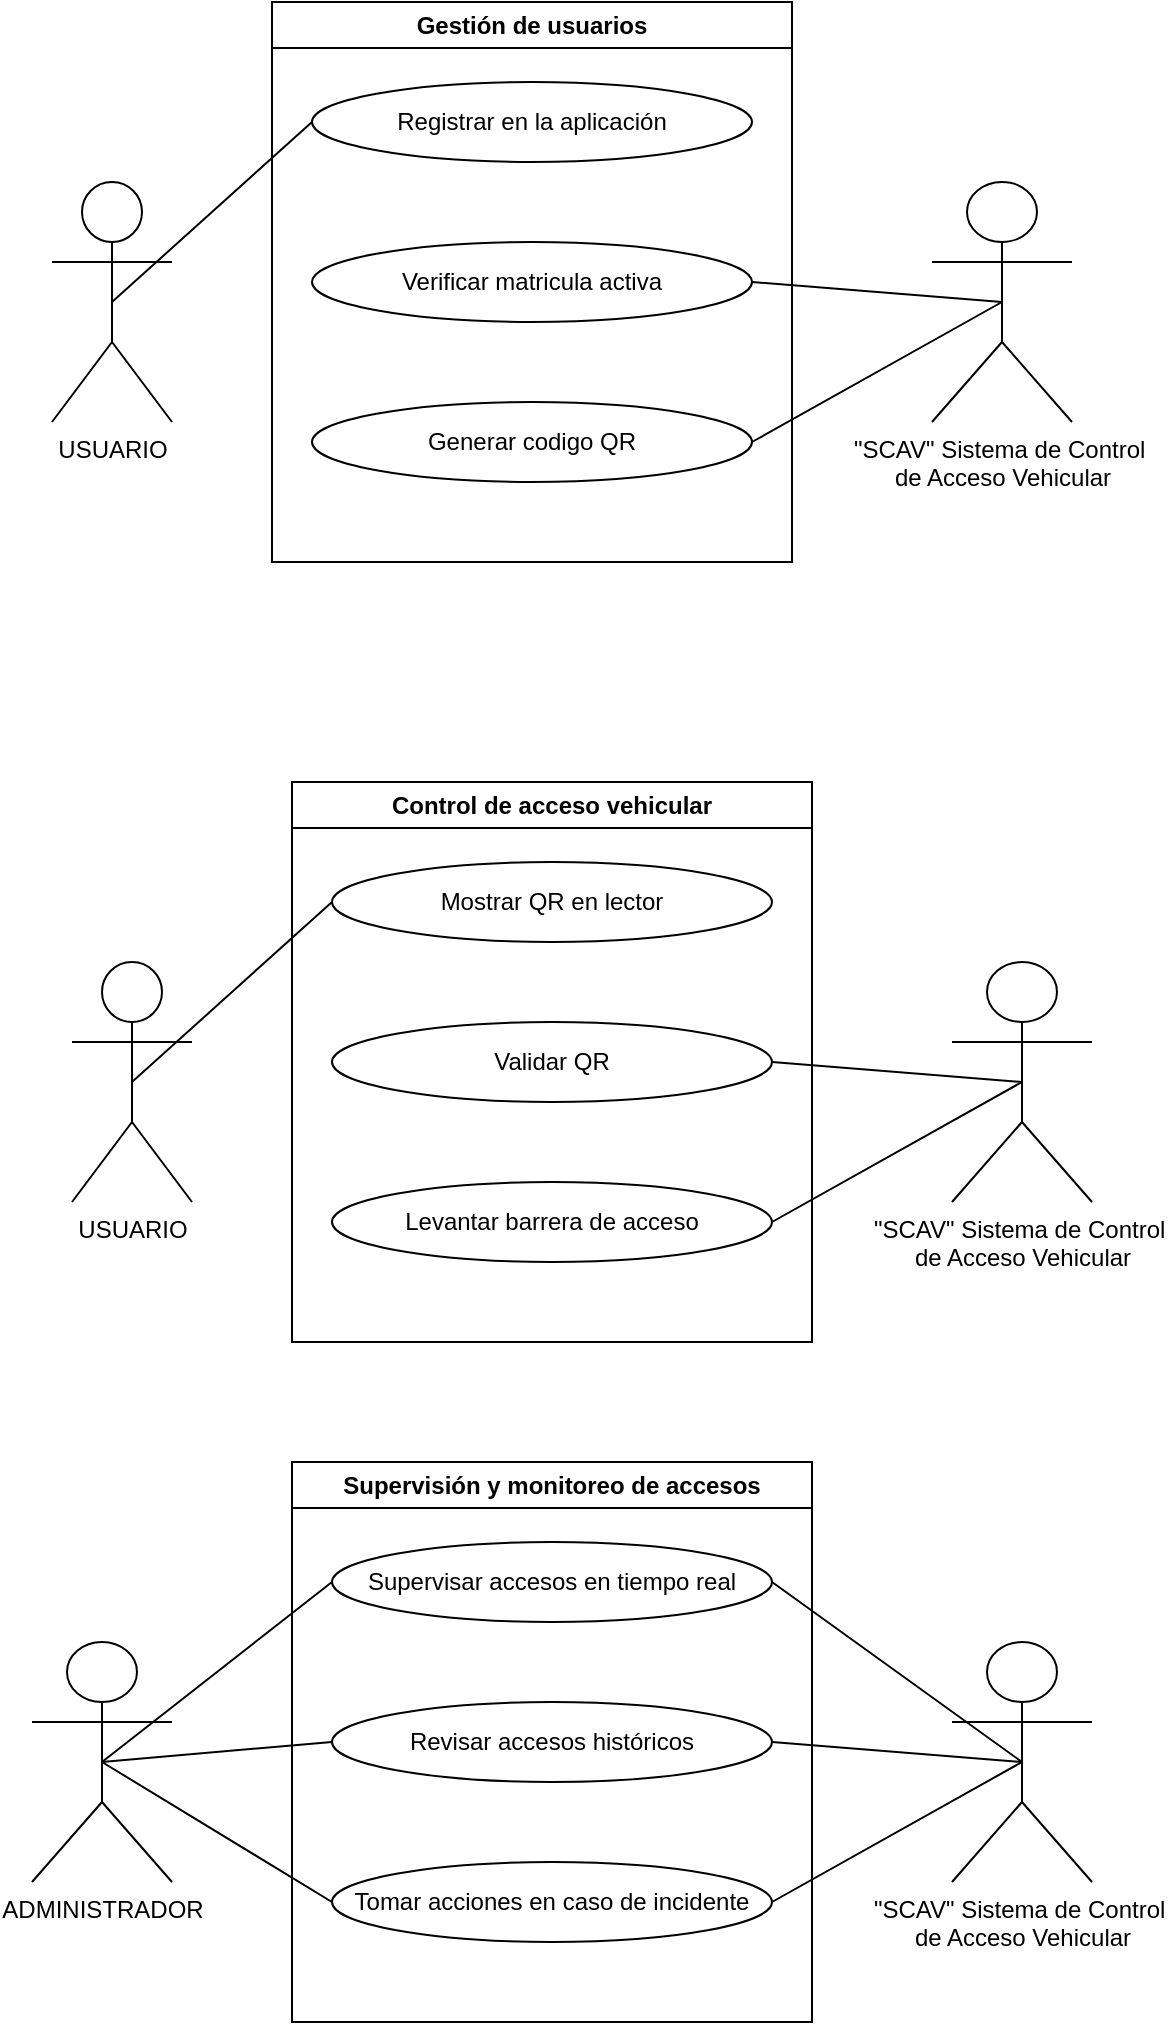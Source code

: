 <mxfile version="24.7.14">
  <diagram name="Página-1" id="TQZprnfnf7Vf5yxd3xPg">
    <mxGraphModel dx="1079" dy="443" grid="1" gridSize="10" guides="1" tooltips="1" connect="1" arrows="1" fold="1" page="1" pageScale="1" pageWidth="827" pageHeight="1169" math="0" shadow="0">
      <root>
        <mxCell id="0" />
        <mxCell id="1" parent="0" />
        <mxCell id="3hQ2opuRbN6ydnOgknrT-1" value="USUARIO" style="shape=umlActor;verticalLabelPosition=bottom;verticalAlign=top;html=1;outlineConnect=0;" vertex="1" parent="1">
          <mxGeometry x="50" y="190" width="60" height="120" as="geometry" />
        </mxCell>
        <mxCell id="3hQ2opuRbN6ydnOgknrT-2" value="&quot;SCAV&quot; Sistema de Control&amp;nbsp;&lt;div&gt;de Acceso Vehicular&lt;/div&gt;" style="shape=umlActor;verticalLabelPosition=bottom;verticalAlign=top;html=1;outlineConnect=0;" vertex="1" parent="1">
          <mxGeometry x="490" y="190" width="70" height="120" as="geometry" />
        </mxCell>
        <mxCell id="3hQ2opuRbN6ydnOgknrT-4" value="Gestión de usuarios" style="swimlane;whiteSpace=wrap;html=1;" vertex="1" parent="1">
          <mxGeometry x="160" y="100" width="260" height="280" as="geometry" />
        </mxCell>
        <mxCell id="3hQ2opuRbN6ydnOgknrT-7" value="Registrar en la aplicación" style="ellipse;whiteSpace=wrap;html=1;" vertex="1" parent="3hQ2opuRbN6ydnOgknrT-4">
          <mxGeometry x="20" y="40" width="220" height="40" as="geometry" />
        </mxCell>
        <mxCell id="3hQ2opuRbN6ydnOgknrT-11" value="Verificar matricula activa" style="ellipse;whiteSpace=wrap;html=1;" vertex="1" parent="3hQ2opuRbN6ydnOgknrT-4">
          <mxGeometry x="20" y="120" width="220" height="40" as="geometry" />
        </mxCell>
        <mxCell id="3hQ2opuRbN6ydnOgknrT-12" value="Generar codigo QR" style="ellipse;whiteSpace=wrap;html=1;" vertex="1" parent="3hQ2opuRbN6ydnOgknrT-4">
          <mxGeometry x="20" y="200" width="220" height="40" as="geometry" />
        </mxCell>
        <mxCell id="3hQ2opuRbN6ydnOgknrT-8" value="ADMINISTRADOR" style="shape=umlActor;verticalLabelPosition=bottom;verticalAlign=top;html=1;outlineConnect=0;" vertex="1" parent="1">
          <mxGeometry x="40" y="920" width="70" height="120" as="geometry" />
        </mxCell>
        <mxCell id="3hQ2opuRbN6ydnOgknrT-24" value="" style="endArrow=none;html=1;rounded=0;entryX=0;entryY=0.5;entryDx=0;entryDy=0;exitX=0.5;exitY=0.5;exitDx=0;exitDy=0;exitPerimeter=0;" edge="1" parent="1" source="3hQ2opuRbN6ydnOgknrT-1" target="3hQ2opuRbN6ydnOgknrT-7">
          <mxGeometry width="50" height="50" relative="1" as="geometry">
            <mxPoint x="180" y="250" as="sourcePoint" />
            <mxPoint x="230" y="200" as="targetPoint" />
          </mxGeometry>
        </mxCell>
        <mxCell id="3hQ2opuRbN6ydnOgknrT-26" value="" style="endArrow=none;html=1;rounded=0;entryX=0.5;entryY=0.5;entryDx=0;entryDy=0;exitX=1;exitY=0.5;exitDx=0;exitDy=0;entryPerimeter=0;" edge="1" parent="1" source="3hQ2opuRbN6ydnOgknrT-11" target="3hQ2opuRbN6ydnOgknrT-2">
          <mxGeometry width="50" height="50" relative="1" as="geometry">
            <mxPoint x="400" y="235" as="sourcePoint" />
            <mxPoint x="525" y="265" as="targetPoint" />
          </mxGeometry>
        </mxCell>
        <mxCell id="3hQ2opuRbN6ydnOgknrT-27" value="" style="endArrow=none;html=1;rounded=0;entryX=0.5;entryY=0.5;entryDx=0;entryDy=0;exitX=1;exitY=0.5;exitDx=0;exitDy=0;entryPerimeter=0;" edge="1" parent="1" source="3hQ2opuRbN6ydnOgknrT-12" target="3hQ2opuRbN6ydnOgknrT-2">
          <mxGeometry width="50" height="50" relative="1" as="geometry">
            <mxPoint x="400" y="310" as="sourcePoint" />
            <mxPoint x="525" y="320" as="targetPoint" />
          </mxGeometry>
        </mxCell>
        <mxCell id="3hQ2opuRbN6ydnOgknrT-50" value="USUARIO" style="shape=umlActor;verticalLabelPosition=bottom;verticalAlign=top;html=1;outlineConnect=0;" vertex="1" parent="1">
          <mxGeometry x="60" y="580" width="60" height="120" as="geometry" />
        </mxCell>
        <mxCell id="3hQ2opuRbN6ydnOgknrT-51" value="&quot;SCAV&quot; Sistema de Control&amp;nbsp;&lt;div&gt;de Acceso Vehicular&lt;/div&gt;" style="shape=umlActor;verticalLabelPosition=bottom;verticalAlign=top;html=1;outlineConnect=0;" vertex="1" parent="1">
          <mxGeometry x="500" y="580" width="70" height="120" as="geometry" />
        </mxCell>
        <mxCell id="3hQ2opuRbN6ydnOgknrT-52" value="Control de acceso vehicular" style="swimlane;whiteSpace=wrap;html=1;startSize=23;" vertex="1" parent="1">
          <mxGeometry x="170" y="490" width="260" height="280" as="geometry" />
        </mxCell>
        <mxCell id="3hQ2opuRbN6ydnOgknrT-53" value="Mostrar QR en lector" style="ellipse;whiteSpace=wrap;html=1;" vertex="1" parent="3hQ2opuRbN6ydnOgknrT-52">
          <mxGeometry x="20" y="40" width="220" height="40" as="geometry" />
        </mxCell>
        <mxCell id="3hQ2opuRbN6ydnOgknrT-54" value="Validar QR" style="ellipse;whiteSpace=wrap;html=1;" vertex="1" parent="3hQ2opuRbN6ydnOgknrT-52">
          <mxGeometry x="20" y="120" width="220" height="40" as="geometry" />
        </mxCell>
        <mxCell id="3hQ2opuRbN6ydnOgknrT-55" value="Levantar barrera de acceso" style="ellipse;whiteSpace=wrap;html=1;" vertex="1" parent="3hQ2opuRbN6ydnOgknrT-52">
          <mxGeometry x="20" y="200" width="220" height="40" as="geometry" />
        </mxCell>
        <mxCell id="3hQ2opuRbN6ydnOgknrT-56" value="" style="endArrow=none;html=1;rounded=0;entryX=0;entryY=0.5;entryDx=0;entryDy=0;exitX=0.5;exitY=0.5;exitDx=0;exitDy=0;exitPerimeter=0;" edge="1" parent="1" source="3hQ2opuRbN6ydnOgknrT-50" target="3hQ2opuRbN6ydnOgknrT-53">
          <mxGeometry width="50" height="50" relative="1" as="geometry">
            <mxPoint x="190" y="640" as="sourcePoint" />
            <mxPoint x="240" y="590" as="targetPoint" />
          </mxGeometry>
        </mxCell>
        <mxCell id="3hQ2opuRbN6ydnOgknrT-57" value="" style="endArrow=none;html=1;rounded=0;entryX=0.5;entryY=0.5;entryDx=0;entryDy=0;exitX=1;exitY=0.5;exitDx=0;exitDy=0;entryPerimeter=0;" edge="1" parent="1" source="3hQ2opuRbN6ydnOgknrT-54" target="3hQ2opuRbN6ydnOgknrT-51">
          <mxGeometry width="50" height="50" relative="1" as="geometry">
            <mxPoint x="410" y="625" as="sourcePoint" />
            <mxPoint x="535" y="655" as="targetPoint" />
          </mxGeometry>
        </mxCell>
        <mxCell id="3hQ2opuRbN6ydnOgknrT-58" value="" style="endArrow=none;html=1;rounded=0;entryX=0.5;entryY=0.5;entryDx=0;entryDy=0;exitX=1;exitY=0.5;exitDx=0;exitDy=0;entryPerimeter=0;" edge="1" parent="1" source="3hQ2opuRbN6ydnOgknrT-55" target="3hQ2opuRbN6ydnOgknrT-51">
          <mxGeometry width="50" height="50" relative="1" as="geometry">
            <mxPoint x="410" y="700" as="sourcePoint" />
            <mxPoint x="535" y="710" as="targetPoint" />
          </mxGeometry>
        </mxCell>
        <mxCell id="3hQ2opuRbN6ydnOgknrT-60" value="&quot;SCAV&quot; Sistema de Control&amp;nbsp;&lt;div&gt;de Acceso Vehicular&lt;/div&gt;" style="shape=umlActor;verticalLabelPosition=bottom;verticalAlign=top;html=1;outlineConnect=0;" vertex="1" parent="1">
          <mxGeometry x="500" y="920" width="70" height="120" as="geometry" />
        </mxCell>
        <mxCell id="3hQ2opuRbN6ydnOgknrT-61" value="Supervisión y monitoreo de accesos" style="swimlane;whiteSpace=wrap;html=1;startSize=23;" vertex="1" parent="1">
          <mxGeometry x="170" y="830" width="260" height="280" as="geometry" />
        </mxCell>
        <mxCell id="3hQ2opuRbN6ydnOgknrT-62" value="Supervisar accesos en tiempo real" style="ellipse;whiteSpace=wrap;html=1;" vertex="1" parent="3hQ2opuRbN6ydnOgknrT-61">
          <mxGeometry x="20" y="40" width="220" height="40" as="geometry" />
        </mxCell>
        <mxCell id="3hQ2opuRbN6ydnOgknrT-63" value="Revisar accesos históricos" style="ellipse;whiteSpace=wrap;html=1;" vertex="1" parent="3hQ2opuRbN6ydnOgknrT-61">
          <mxGeometry x="20" y="120" width="220" height="40" as="geometry" />
        </mxCell>
        <mxCell id="3hQ2opuRbN6ydnOgknrT-64" value="Tomar acciones en caso de incidente" style="ellipse;whiteSpace=wrap;html=1;" vertex="1" parent="3hQ2opuRbN6ydnOgknrT-61">
          <mxGeometry x="20" y="200" width="220" height="40" as="geometry" />
        </mxCell>
        <mxCell id="3hQ2opuRbN6ydnOgknrT-65" value="" style="endArrow=none;html=1;rounded=0;entryX=0;entryY=0.5;entryDx=0;entryDy=0;exitX=0.5;exitY=0.5;exitDx=0;exitDy=0;exitPerimeter=0;" edge="1" parent="1" source="3hQ2opuRbN6ydnOgknrT-8" target="3hQ2opuRbN6ydnOgknrT-62">
          <mxGeometry width="50" height="50" relative="1" as="geometry">
            <mxPoint x="90" y="980" as="sourcePoint" />
            <mxPoint x="240" y="930" as="targetPoint" />
          </mxGeometry>
        </mxCell>
        <mxCell id="3hQ2opuRbN6ydnOgknrT-66" value="" style="endArrow=none;html=1;rounded=0;entryX=0.5;entryY=0.5;entryDx=0;entryDy=0;exitX=1;exitY=0.5;exitDx=0;exitDy=0;entryPerimeter=0;" edge="1" parent="1" source="3hQ2opuRbN6ydnOgknrT-63" target="3hQ2opuRbN6ydnOgknrT-60">
          <mxGeometry width="50" height="50" relative="1" as="geometry">
            <mxPoint x="410" y="965" as="sourcePoint" />
            <mxPoint x="535" y="995" as="targetPoint" />
          </mxGeometry>
        </mxCell>
        <mxCell id="3hQ2opuRbN6ydnOgknrT-67" value="" style="endArrow=none;html=1;rounded=0;entryX=0.5;entryY=0.5;entryDx=0;entryDy=0;exitX=1;exitY=0.5;exitDx=0;exitDy=0;entryPerimeter=0;" edge="1" parent="1" source="3hQ2opuRbN6ydnOgknrT-64" target="3hQ2opuRbN6ydnOgknrT-60">
          <mxGeometry width="50" height="50" relative="1" as="geometry">
            <mxPoint x="410" y="1040" as="sourcePoint" />
            <mxPoint x="535" y="1050" as="targetPoint" />
          </mxGeometry>
        </mxCell>
        <mxCell id="3hQ2opuRbN6ydnOgknrT-68" value="" style="endArrow=none;html=1;rounded=0;entryX=0;entryY=0.5;entryDx=0;entryDy=0;exitX=0.5;exitY=0.5;exitDx=0;exitDy=0;exitPerimeter=0;" edge="1" parent="1" source="3hQ2opuRbN6ydnOgknrT-8" target="3hQ2opuRbN6ydnOgknrT-63">
          <mxGeometry width="50" height="50" relative="1" as="geometry">
            <mxPoint x="80" y="980" as="sourcePoint" />
            <mxPoint x="200" y="900" as="targetPoint" />
          </mxGeometry>
        </mxCell>
        <mxCell id="3hQ2opuRbN6ydnOgknrT-70" value="" style="endArrow=none;html=1;rounded=0;entryX=0;entryY=0.5;entryDx=0;entryDy=0;exitX=0.5;exitY=0.5;exitDx=0;exitDy=0;exitPerimeter=0;" edge="1" parent="1" source="3hQ2opuRbN6ydnOgknrT-8" target="3hQ2opuRbN6ydnOgknrT-64">
          <mxGeometry width="50" height="50" relative="1" as="geometry">
            <mxPoint x="105" y="1010" as="sourcePoint" />
            <mxPoint x="220" y="920" as="targetPoint" />
          </mxGeometry>
        </mxCell>
        <mxCell id="3hQ2opuRbN6ydnOgknrT-71" value="" style="endArrow=none;html=1;rounded=0;entryX=0.5;entryY=0.5;entryDx=0;entryDy=0;exitX=1;exitY=0.5;exitDx=0;exitDy=0;entryPerimeter=0;" edge="1" parent="1" source="3hQ2opuRbN6ydnOgknrT-62" target="3hQ2opuRbN6ydnOgknrT-60">
          <mxGeometry width="50" height="50" relative="1" as="geometry">
            <mxPoint x="420" y="980" as="sourcePoint" />
            <mxPoint x="545" y="990" as="targetPoint" />
          </mxGeometry>
        </mxCell>
      </root>
    </mxGraphModel>
  </diagram>
</mxfile>
